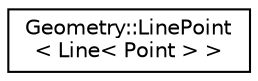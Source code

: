 digraph "Graphical Class Hierarchy"
{
 // LATEX_PDF_SIZE
  edge [fontname="Helvetica",fontsize="10",labelfontname="Helvetica",labelfontsize="10"];
  node [fontname="Helvetica",fontsize="10",shape=record];
  rankdir="LR";
  Node0 [label="Geometry::LinePoint\l\< Line\< Point \> \>",height=0.2,width=0.4,color="black", fillcolor="white", style="filled",URL="$structGeometry_1_1LinePoint_3_01Line_3_01Point_01_4_01_4.html",tooltip=" "];
}
